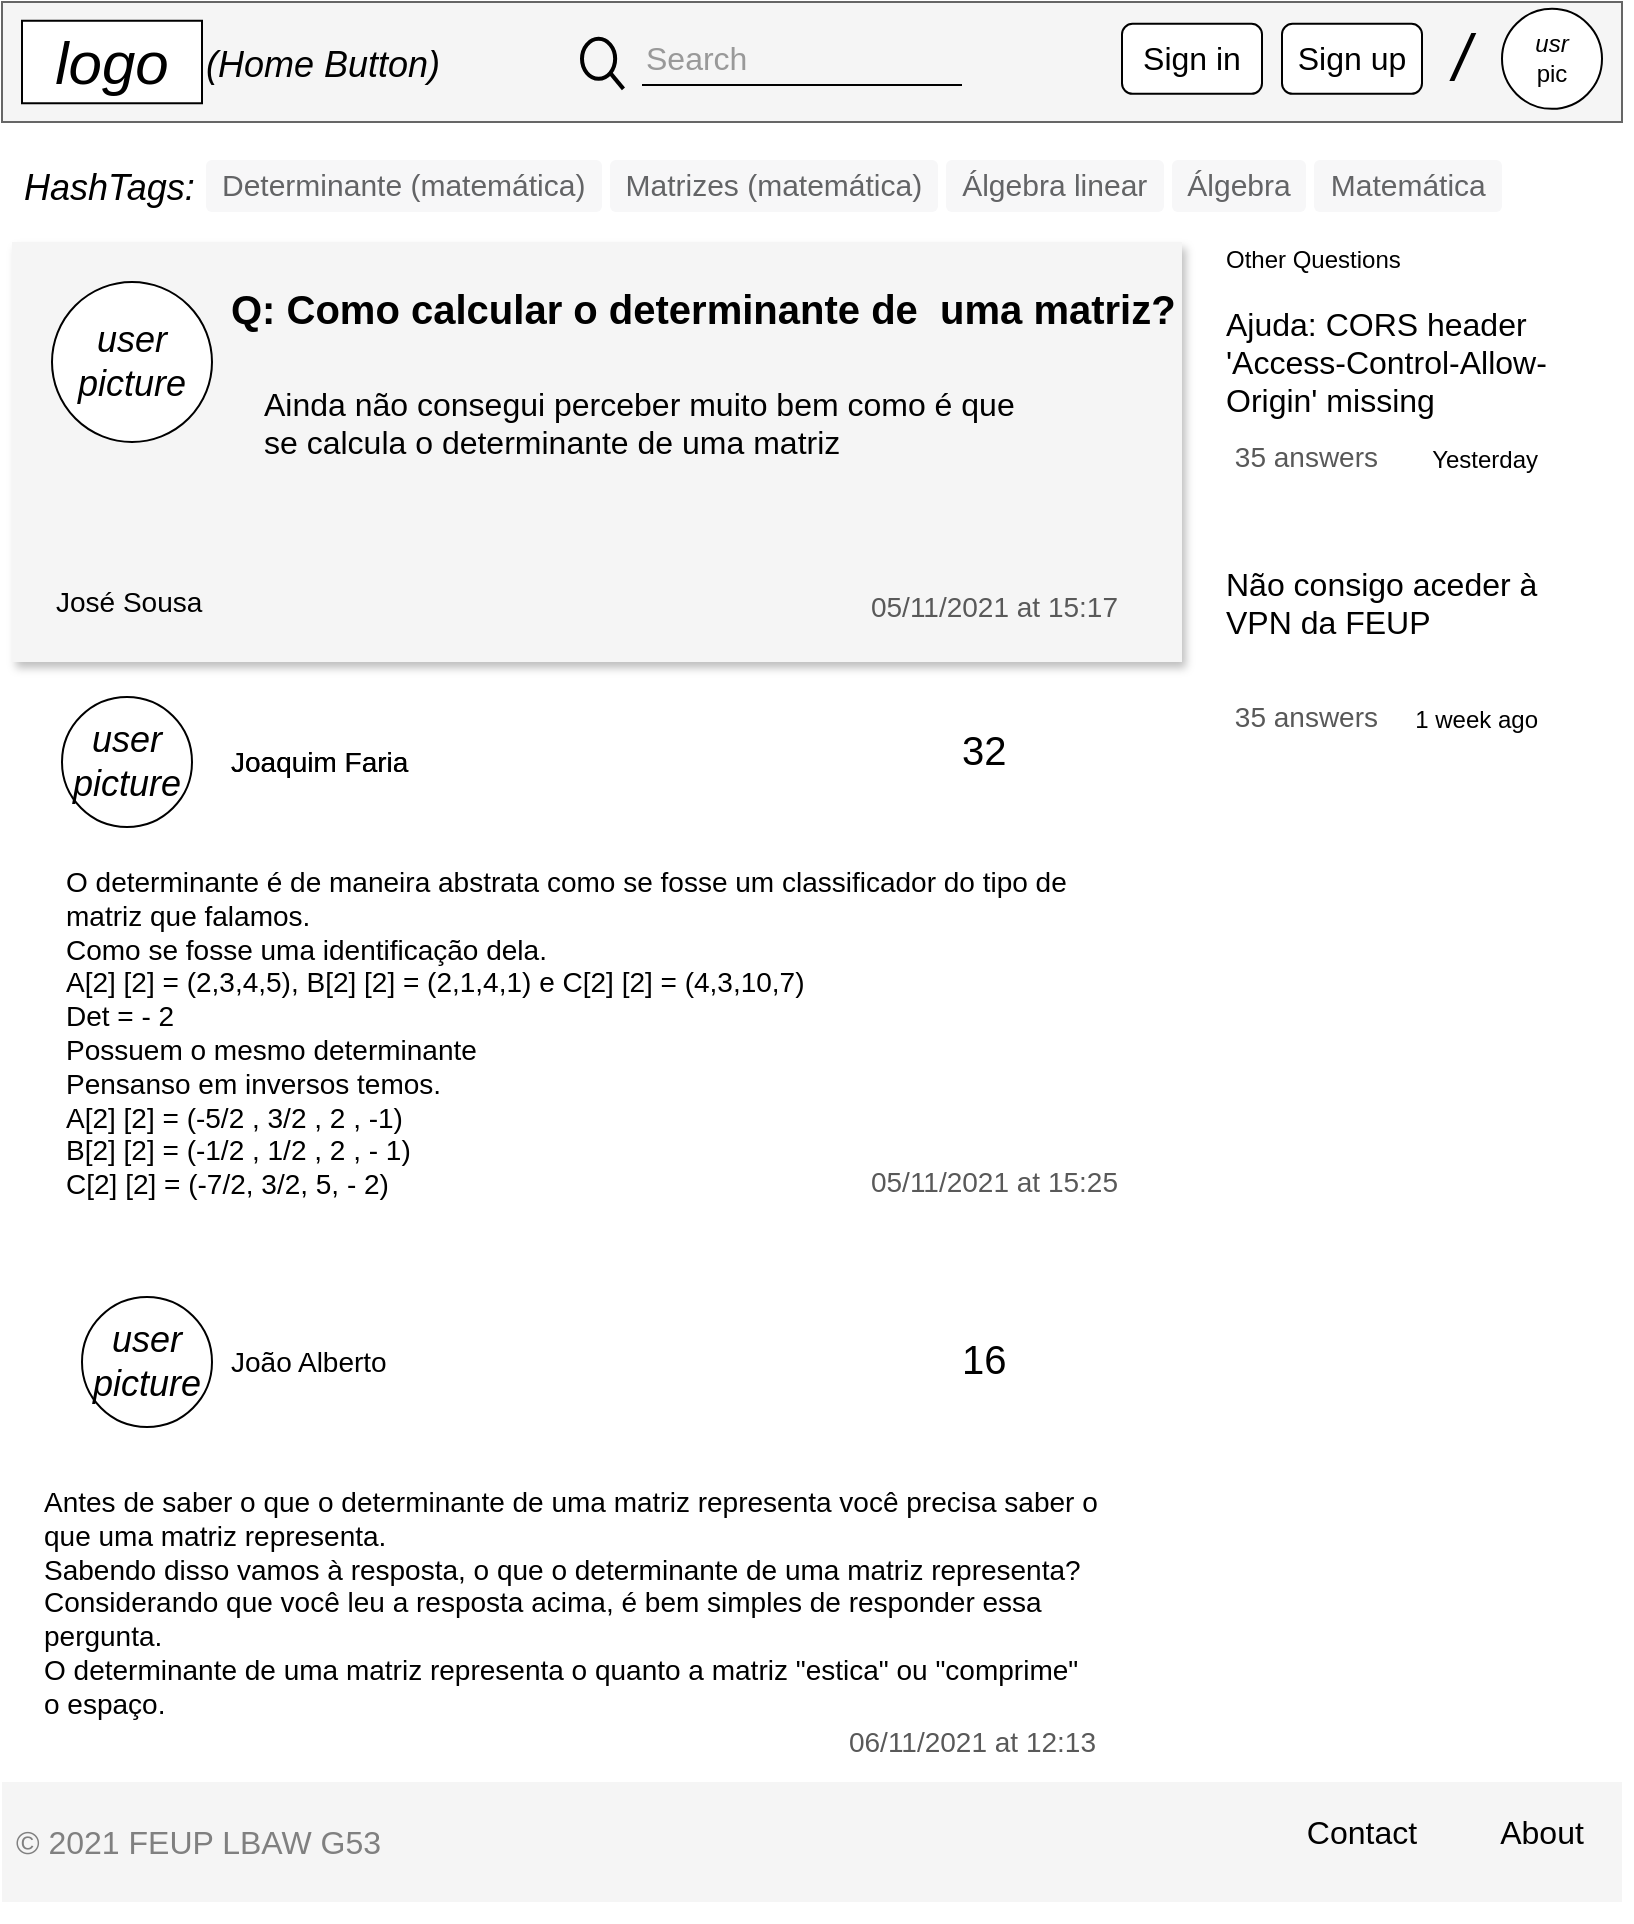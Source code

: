 <mxfile version="15.7.0" type="device"><diagram name="Page-1" id="f1b7ffb7-ca1e-a977-7cf5-a751b3c06c05"><mxGraphModel dx="1662" dy="786" grid="0" gridSize="10" guides="1" tooltips="1" connect="1" arrows="1" fold="1" page="1" pageScale="1" pageWidth="826" pageHeight="1169" background="none" math="0" shadow="0"><root><mxCell id="0"/><mxCell id="1" parent="0"/><mxCell id="74OcZK6TfX2gLUZ4TUWi-153" value="" style="rounded=0;whiteSpace=wrap;html=1;shadow=0;sketch=0;fontSize=20;fontColor=#333333;strokeColor=none;strokeWidth=4;fillColor=#f5f5f5;gradientDirection=north;" parent="1" vertex="1"><mxGeometry x="10" y="910" width="810" height="60" as="geometry"/></mxCell><mxCell id="74OcZK6TfX2gLUZ4TUWi-122" value="&lt;div class=&quot;q-flex qu-flexWrap--wrap qu-alignItems--center&quot; style=&quot;align-items: center ; color: rgb(40 , 40 , 41) ; font-size: 15px ; font-style: normal ; font-weight: 400 ; letter-spacing: normal ; text-indent: 0px ; text-transform: none ; word-spacing: 0px ; background-color: rgb(255 , 255 , 255) ; box-sizing: border-box ; display: flex&quot;&gt;&lt;div class=&quot;q-box qu-mr--tiny&quot; style=&quot;margin-right: 4px ; box-sizing: border-box&quot;&gt;&lt;a class=&quot;q-box qu-cursor--pointer qu-hover--textDecoration--none Link___StyledBox-t2xg9c-0 KlcoI&quot; href=&quot;https://pt.quora.com/topic/Determinante-matem%C3%A1tica&quot; target=&quot;_top&quot; style=&quot;background-color: transparent ; text-decoration: none ; color: rgb(25 , 95 , 170) ; cursor: pointer ; box-sizing: border-box ; border-radius: inherit&quot;&gt;&lt;div class=&quot;q-inlineFlex qu-py--tiny qu-px--small qu-color--gray qu-bg--gray_ultralight qu-borderRadius--small qu-whiteSpace--nowrap qu-alignItems--center qu-hover--color--blue&quot; style=&quot;padding: 4px 8px ; background-color: rgb(247 , 247 , 248) ; color: rgb(99 , 100 , 102) ; align-items: center ; border-radius: 3px ; box-sizing: border-box ; display: inline-flex&quot;&gt;&lt;div class=&quot;q-text qu-dynamicFontSize--small&quot; style=&quot;box-sizing: border-box&quot;&gt;&lt;span class=&quot;q-text&quot; style=&quot;box-sizing: border-box ; word-break: break-word&quot;&gt;&lt;span&gt;Determinante (matemática)&lt;/span&gt;&lt;/span&gt;&lt;/div&gt;&lt;/div&gt;&lt;/a&gt;&lt;/div&gt;&lt;div class=&quot;q-box qu-mr--tiny&quot; style=&quot;margin-right: 4px ; box-sizing: border-box&quot;&gt;&lt;a class=&quot;q-box qu-cursor--pointer qu-hover--textDecoration--none Link___StyledBox-t2xg9c-0 KlcoI&quot; href=&quot;https://pt.quora.com/topic/Matrizes-matem%C3%A1tica&quot; target=&quot;_top&quot; style=&quot;background-color: transparent ; text-decoration: none ; color: rgb(25 , 95 , 170) ; cursor: pointer ; box-sizing: border-box ; border-radius: inherit&quot;&gt;&lt;div class=&quot;q-inlineFlex qu-py--tiny qu-px--small qu-color--gray qu-bg--gray_ultralight qu-borderRadius--small qu-whiteSpace--nowrap qu-alignItems--center qu-hover--color--blue&quot; style=&quot;padding: 4px 8px ; background-color: rgb(247 , 247 , 248) ; color: rgb(99 , 100 , 102) ; align-items: center ; border-radius: 3px ; box-sizing: border-box ; display: inline-flex&quot;&gt;&lt;div class=&quot;q-text qu-dynamicFontSize--small&quot; style=&quot;box-sizing: border-box&quot;&gt;&lt;span class=&quot;q-text&quot; style=&quot;box-sizing: border-box ; word-break: break-word&quot;&gt;&lt;span&gt;Matrizes (matemática)&lt;/span&gt;&lt;/span&gt;&lt;/div&gt;&lt;/div&gt;&lt;/a&gt;&lt;/div&gt;&lt;div class=&quot;q-box qu-mr--tiny&quot; style=&quot;margin-right: 4px ; box-sizing: border-box&quot;&gt;&lt;a class=&quot;q-box qu-cursor--pointer qu-hover--textDecoration--none Link___StyledBox-t2xg9c-0 KlcoI&quot; href=&quot;https://pt.quora.com/topic/%C3%81lgebra-linear&quot; target=&quot;_top&quot; style=&quot;background-color: transparent ; text-decoration: none ; color: rgb(25 , 95 , 170) ; cursor: pointer ; box-sizing: border-box ; border-radius: inherit&quot;&gt;&lt;div class=&quot;q-inlineFlex qu-py--tiny qu-px--small qu-color--gray qu-bg--gray_ultralight qu-borderRadius--small qu-whiteSpace--nowrap qu-alignItems--center qu-hover--color--blue&quot; style=&quot;padding: 4px 8px ; background-color: rgb(247 , 247 , 248) ; color: rgb(99 , 100 , 102) ; align-items: center ; border-radius: 3px ; box-sizing: border-box ; display: inline-flex&quot;&gt;&lt;div class=&quot;q-text qu-dynamicFontSize--small&quot; style=&quot;box-sizing: border-box&quot;&gt;&lt;span class=&quot;q-text&quot; style=&quot;box-sizing: border-box ; word-break: break-word&quot;&gt;&lt;span&gt;Álgebra linear&lt;/span&gt;&lt;/span&gt;&lt;/div&gt;&lt;/div&gt;&lt;/a&gt;&lt;/div&gt;&lt;div class=&quot;q-box qu-mr--tiny&quot; style=&quot;margin-right: 4px ; box-sizing: border-box&quot;&gt;&lt;div class=&quot;q-inlineFlex qu-py--tiny qu-px--small qu-color--gray qu-bg--gray_ultralight qu-borderRadius--small qu-whiteSpace--nowrap qu-alignItems--center qu-hover--color--blue&quot; style=&quot;background-color: rgb(247 , 247 , 248) ; text-decoration: none ; color: rgb(99 , 100 , 102) ; cursor: pointer ; box-sizing: border-box ; border-radius: 3px ; padding: 4px 8px ; align-items: center ; display: inline-flex&quot;&gt;&lt;div class=&quot;q-text qu-dynamicFontSize--small&quot; style=&quot;box-sizing: border-box&quot;&gt;Álgebra&lt;/div&gt;&lt;/div&gt;&lt;/div&gt;&lt;div class=&quot;q-box qu-mr--tiny&quot; style=&quot;margin-right: 4px ; box-sizing: border-box&quot;&gt;&lt;a class=&quot;q-box qu-cursor--pointer qu-hover--textDecoration--none Link___StyledBox-t2xg9c-0 KlcoI&quot; href=&quot;https://pt.quora.com/topic/Matem%C3%A1tica&quot; target=&quot;_top&quot; style=&quot;background-color: transparent ; text-decoration: none ; color: rgb(25 , 95 , 170) ; cursor: pointer ; box-sizing: border-box ; border-radius: inherit&quot;&gt;&lt;div class=&quot;q-inlineFlex qu-py--tiny qu-px--small qu-color--gray qu-bg--gray_ultralight qu-borderRadius--small qu-whiteSpace--nowrap qu-alignItems--center qu-hover--color--blue&quot; style=&quot;padding: 4px 8px ; background-color: rgb(247 , 247 , 248) ; color: rgb(99 , 100 , 102) ; align-items: center ; border-radius: 3px ; box-sizing: border-box ; display: inline-flex&quot;&gt;&lt;div class=&quot;q-text qu-dynamicFontSize--small&quot; style=&quot;box-sizing: border-box&quot;&gt;&lt;span class=&quot;q-text&quot; style=&quot;box-sizing: border-box ; word-break: break-word&quot;&gt;&lt;span&gt;Matemática&lt;/span&gt;&lt;/span&gt;&lt;/div&gt;&lt;/div&gt;&lt;/a&gt;&lt;/div&gt;&lt;div class=&quot;q-box&quot; style=&quot;box-sizing: border-box&quot;&gt;&lt;div class=&quot;q-box qu-display--inline-block&quot; style=&quot;display: inline-block ; box-sizing: border-box&quot;&gt;&lt;div class=&quot;q-relative&quot; style=&quot;box-sizing: border-box ; position: relative&quot;&gt;&lt;button class=&quot;q-click-wrapper ClickWrapper___StyledClickWrapperBox-zoqi4f-0 bIwtPb base___StyledClickWrapper-lx6eke-1 laIUvT   qu-active--bg--darken qu-active--textDecoration--none qu-borderRadius--pill qu-alignItems--center qu-justifyContent--center qu-whiteSpace--nowrap qu-userSelect--none qu-display--inline-flex qu-tapHighlight--white qu-textAlign--center qu-cursor--pointer qu-hover--bg--darken qu-hover--textDecoration--none&quot; tabindex=&quot;0&quot; style=&quot;font: inherit ; margin: 0px ; overflow: visible ; text-transform: none ; appearance: none ; color: inherit ; background-color: transparent ; cursor: pointer ; display: inline-flex ; align-items: center ; justify-content: center ; text-align: center ; border-radius: 1000px ; outline: none ; box-sizing: border-box ; padding: 0px 5px ; transition-duration: 60ms ; transition-timing-function: ease-out ; height: 30px ; min-width: 30px ; position: relative ; border-width: 0px&quot;&gt;&lt;div class=&quot;q-flex qu-alignItems--center qu-justifyContent--center&quot; style=&quot;align-items: center ; justify-content: center ; box-sizing: border-box ; display: flex ; max-width: 100% ; transition-duration: 60ms ; transition-timing-function: ease-in-out&quot;&gt;&lt;div class=&quot;q-box qu-display--inline-flex&quot; style=&quot;display: inline-flex ; box-sizing: border-box ; transition: 0ms cubic-bezier(0.23 , 0.19 , 0.1 , 1.34) 0ms&quot;&gt;&lt;span class=&quot;q-inlineBlock&quot; style=&quot;box-sizing: border-box ; display: inline-block ; width: 20px ; height: 20px ; line-height: 20px&quot;&gt;&lt;span class=&quot;CssComponent__CssInlineComponent-sc-1oskqb9-1 Icon___StyledCssInlineComponent-sc-11tmcw7-0 clfUDQ&quot; style=&quot;display: inline-flex ; align-items: center ; justify-content: center ; width: 20px ; height: 20px ; vertical-align: top&quot;&gt;&lt;/span&gt;&lt;/span&gt;&lt;/div&gt;&lt;/div&gt;&lt;/button&gt;&lt;/div&gt;&lt;/div&gt;&lt;/div&gt;&lt;/div&gt;&lt;div class=&quot;q-text qu-dynamicFontSize--xlarge qu-bold qu-color--gray_dark_dim qu-passColorToLinks qu-lineHeight--regular&quot; style=&quot;color: rgb(40 , 40 , 41) ; line-height: 1.4 ; font-weight: bold ; font-style: normal ; letter-spacing: normal ; text-indent: 0px ; text-transform: none ; word-spacing: 0px ; background-color: rgb(255 , 255 , 255) ; box-sizing: border-box ; word-break: break-word&quot;&gt;&lt;span class=&quot;CssComponent__CssInlineComponent-sc-1oskqb9-1 UserSelectableText___StyledCssInlineComponent-lsmoq4-0 kghFzc&quot;&gt;&lt;span class=&quot;CssComponent__CssInlineComponent-sc-1oskqb9-1 TitleText___StyledCssInlineComponent-sc-1hpb63h-0 jPnwvF&quot;&gt;&lt;div class=&quot;q-flex qu-flexDirection--row&quot; style=&quot;flex-direction: row ; box-sizing: border-box ; display: flex&quot;&gt;&lt;div class=&quot;q-inline qu-flexWrap--wrap&quot; style=&quot;box-sizing: border-box ; display: inline ; max-width: 100%&quot;&gt;&lt;br class=&quot;Apple-interchange-newline&quot;&gt;&lt;br&gt;&lt;br&gt;&lt;/div&gt;&lt;/div&gt;&lt;/span&gt;&lt;/span&gt;&lt;/div&gt;" style="text;whiteSpace=wrap;html=1;fontSize=16;" parent="1" vertex="1"><mxGeometry x="110" y="90" width="715" height="40" as="geometry"/></mxCell><mxCell id="14" value="" style="verticalLabelPosition=bottom;verticalAlign=top;strokeWidth=1;shape=mxgraph.mockup.graphics.iconGrid;strokeColor=none;gridSize=1,1;" parent="1" vertex="1"><mxGeometry x="610" y="140" width="200" height="410" as="geometry"/></mxCell><mxCell id="13" value="" style="verticalLabelPosition=bottom;verticalAlign=top;strokeWidth=4;shape=mxgraph.mockup.graphics.iconGrid;gridSize=1,1;gradientDirection=north;fillColor=#f5f5f5;fontColor=#333333;strokeColor=none;shadow=1;sketch=0;" parent="1" vertex="1"><mxGeometry x="15" y="140" width="585" height="210" as="geometry"/></mxCell><mxCell id="8" value="Q: Como calcular o determinante de  uma matriz?" style="text;spacingTop=-5;fontSize=20;fontStyle=1" parent="1" vertex="1"><mxGeometry x="122.5" y="160" width="475" height="50" as="geometry"/></mxCell><mxCell id="9" value="Ainda não consegui perceber muito bem como é que se calcula o determinante de uma matriz" style="text;spacingTop=-5;whiteSpace=wrap;align=left;fontSize=16;" parent="1" vertex="1"><mxGeometry x="139" y="210" width="390" height="90" as="geometry"/></mxCell><mxCell id="10" value="Other Questions" style="text;spacingTop=-5;" parent="1" vertex="1"><mxGeometry x="620" y="140" width="30" height="20" as="geometry"/></mxCell><mxCell id="16" value="Yesterday" style="text;spacingTop=-5;fontStyle=0;align=right" parent="1" vertex="1"><mxGeometry x="750" y="240" width="30" height="20" as="geometry"/></mxCell><mxCell id="19" value="1 week ago" style="text;spacingTop=-5;fontStyle=0;align=right" parent="1" vertex="1"><mxGeometry x="750" y="370" width="30" height="20" as="geometry"/></mxCell><mxCell id="27" value="" style="verticalLabelPosition=bottom;verticalAlign=top;strokeWidth=1;shape=mxgraph.mockup.graphics.iconGrid;strokeColor=none;gridSize=1,1;" parent="1" vertex="1"><mxGeometry x="15" y="360" width="570" height="290" as="geometry"/></mxCell><mxCell id="29" value="O determinante é de maneira abstrata como se fosse um classificador do tipo de matriz que falamos.&#10;Como se fosse uma identificação dela.&#10;A[2] [2] = (2,3,4,5), B[2] [2] = (2,1,4,1) e C[2] [2] = (4,3,10,7)&#10;Det = - 2&#10;Possuem o mesmo determinante&#10;Pensanso em inversos temos.&#10;A[2] [2] = (-5/2 , 3/2 , 2 , -1)&#10;B[2] [2] = (-1/2 , 1/2 , 2 , - 1)&#10;C[2] [2] = (-7/2, 3/2, 5, - 2)&#10;" style="text;spacingTop=-5;whiteSpace=wrap;align=left;fontSize=14;" parent="1" vertex="1"><mxGeometry x="40" y="450" width="530" height="210" as="geometry"/></mxCell><mxCell id="47" value="José Sousa" style="text;spacingTop=-5;fontSize=14;" parent="1" vertex="1"><mxGeometry x="35" y="310.0" width="210" height="20" as="geometry"/></mxCell><mxCell id="74OcZK6TfX2gLUZ4TUWi-61" value="&lt;i&gt;user&lt;br&gt;picture&lt;/i&gt;" style="ellipse;whiteSpace=wrap;html=1;aspect=fixed;rounded=1;glass=0;fontSize=18;fontColor=default;strokeColor=default;fillColor=default;align=center;verticalAlign=middle;" parent="1" vertex="1"><mxGeometry x="35" y="160" width="80" height="80" as="geometry"/></mxCell><mxCell id="74OcZK6TfX2gLUZ4TUWi-109" value="" style="rounded=0;whiteSpace=wrap;html=1;strokeColor=#666666;fillColor=#f5f5f5;align=left;fontColor=#333333;" parent="1" vertex="1"><mxGeometry x="10" y="20" width="810" height="60" as="geometry"/></mxCell><mxCell id="74OcZK6TfX2gLUZ4TUWi-110" value="&lt;font style=&quot;font-size: 30px&quot;&gt;&lt;i&gt;logo&lt;/i&gt;&lt;/font&gt;" style="rounded=0;whiteSpace=wrap;html=1;align=center;fillColor=default;strokeColor=default;fontColor=default;" parent="1" vertex="1"><mxGeometry x="20" y="29.38" width="90" height="41.25" as="geometry"/></mxCell><mxCell id="74OcZK6TfX2gLUZ4TUWi-111" value="&lt;span style=&quot;line-height: 1 ; font-size: 12px&quot;&gt;&lt;i&gt;usr&lt;br&gt;&lt;/i&gt;pic&lt;br style=&quot;font-size: 12px&quot;&gt;&lt;/span&gt;" style="ellipse;whiteSpace=wrap;html=1;aspect=fixed;fontSize=12;fontColor=default;strokeColor=default;fillColor=default;align=center;verticalAlign=middle;" parent="1" vertex="1"><mxGeometry x="760" y="23.43" width="50" height="50" as="geometry"/></mxCell><mxCell id="74OcZK6TfX2gLUZ4TUWi-112" value="&lt;font style=&quot;font-size: 32px&quot;&gt;/&lt;/font&gt;" style="text;html=1;strokeColor=none;fillColor=none;align=center;verticalAlign=middle;whiteSpace=wrap;rounded=0;fontStyle=2" parent="1" vertex="1"><mxGeometry x="730" y="33.43" width="20" height="30" as="geometry"/></mxCell><mxCell id="74OcZK6TfX2gLUZ4TUWi-113" value="&lt;font style=&quot;font-size: 16px&quot;&gt;Sign in&lt;/font&gt;" style="rounded=1;whiteSpace=wrap;html=1;fontSize=16;verticalAlign=middle;" parent="1" vertex="1"><mxGeometry x="570" y="30.93" width="70" height="35" as="geometry"/></mxCell><mxCell id="74OcZK6TfX2gLUZ4TUWi-114" value="&lt;font style=&quot;font-size: 16px;&quot;&gt;Sign up&lt;/font&gt;" style="rounded=1;whiteSpace=wrap;html=1;fontSize=16;verticalAlign=middle;" parent="1" vertex="1"><mxGeometry x="650" y="30.93" width="70" height="35" as="geometry"/></mxCell><mxCell id="74OcZK6TfX2gLUZ4TUWi-115" value="" style="html=1;verticalLabelPosition=bottom;align=center;labelBackgroundColor=#ffffff;verticalAlign=top;strokeWidth=2;strokeColor=#000000;shadow=0;dashed=0;shape=mxgraph.ios7.icons.looking_glass;rounded=1;fontSize=16;fillColor=none;" parent="1" vertex="1"><mxGeometry x="300" y="38.43" width="20.72" height="25" as="geometry"/></mxCell><mxCell id="74OcZK6TfX2gLUZ4TUWi-116" value="" style="line;strokeWidth=1;html=1;rounded=1;fontSize=16;fillColor=none;align=left;verticalAlign=top;" parent="1" vertex="1"><mxGeometry x="330" y="56.56" width="160" height="10" as="geometry"/></mxCell><mxCell id="74OcZK6TfX2gLUZ4TUWi-117" value="Search" style="text;html=1;strokeColor=none;fillColor=none;align=left;verticalAlign=middle;whiteSpace=wrap;rounded=0;fontSize=16;fontColor=#999999;" parent="1" vertex="1"><mxGeometry x="330" y="33.43" width="60" height="30" as="geometry"/></mxCell><mxCell id="74OcZK6TfX2gLUZ4TUWi-125" value="&lt;i&gt;user&lt;br&gt;picture&lt;/i&gt;" style="ellipse;whiteSpace=wrap;html=1;aspect=fixed;rounded=1;glass=0;fontSize=18;fontColor=default;strokeColor=default;fillColor=default;align=center;verticalAlign=middle;" parent="1" vertex="1"><mxGeometry x="40" y="367.5" width="65" height="65" as="geometry"/></mxCell><mxCell id="74OcZK6TfX2gLUZ4TUWi-126" value="" style="shape=image;html=1;verticalAlign=top;verticalLabelPosition=bottom;labelBackgroundColor=#ffffff;imageAspect=0;aspect=fixed;image=https://cdn2.iconfinder.com/data/icons/3_Minicons-Free-_Pack/44/ThumbsDown.png;shadow=1;sketch=0;fontSize=14;strokeColor=default;strokeWidth=4;fillColor=default;gradientColor=none;gradientDirection=north;rotation=15;" parent="1" vertex="1"><mxGeometry x="520" y="380.5" width="39" height="39" as="geometry"/></mxCell><mxCell id="74OcZK6TfX2gLUZ4TUWi-127" value="" style="shape=image;html=1;verticalAlign=top;verticalLabelPosition=bottom;labelBackgroundColor=#ffffff;imageAspect=0;aspect=fixed;image=https://cdn2.iconfinder.com/data/icons/3_Minicons-Free-_Pack/44/ThumbsDown.png;shadow=1;sketch=0;fontSize=14;strokeColor=default;strokeWidth=4;fillColor=default;gradientColor=none;gradientDirection=north;rotation=-170;imageBackground=none;imageBorder=none;" parent="1" vertex="1"><mxGeometry x="440" y="380.5" width="39" height="39" as="geometry"/></mxCell><mxCell id="74OcZK6TfX2gLUZ4TUWi-128" value="Joaquim Faria" style="text;spacingTop=-5;fontSize=14;" parent="1" vertex="1"><mxGeometry x="122.5" y="390.0" width="210" height="20" as="geometry"/></mxCell><mxCell id="74OcZK6TfX2gLUZ4TUWi-130" value="Joaquim Faria" style="text;spacingTop=-5;fontSize=14;" parent="1" vertex="1"><mxGeometry x="122.5" y="390.0" width="210" height="20" as="geometry"/></mxCell><mxCell id="74OcZK6TfX2gLUZ4TUWi-131" value="" style="verticalLabelPosition=bottom;verticalAlign=top;strokeWidth=1;shape=mxgraph.mockup.graphics.iconGrid;strokeColor=none;gridSize=1,1;" parent="1" vertex="1"><mxGeometry x="15" y="660" width="570" height="250" as="geometry"/></mxCell><mxCell id="74OcZK6TfX2gLUZ4TUWi-132" value="" style="shape=image;html=1;verticalAlign=top;verticalLabelPosition=bottom;labelBackgroundColor=#ffffff;imageAspect=0;aspect=fixed;image=https://cdn2.iconfinder.com/data/icons/3_Minicons-Free-_Pack/44/ThumbsDown.png;shadow=1;sketch=0;fontSize=14;strokeColor=default;strokeWidth=4;fillColor=default;gradientColor=none;gradientDirection=north;rotation=15;" parent="1" vertex="1"><mxGeometry x="520" y="680.5" width="39" height="39" as="geometry"/></mxCell><mxCell id="74OcZK6TfX2gLUZ4TUWi-133" value="" style="shape=image;html=1;verticalAlign=top;verticalLabelPosition=bottom;labelBackgroundColor=#ffffff;imageAspect=0;aspect=fixed;image=https://cdn2.iconfinder.com/data/icons/3_Minicons-Free-_Pack/44/ThumbsDown.png;shadow=1;sketch=0;fontSize=14;strokeColor=default;strokeWidth=4;fillColor=default;gradientColor=none;gradientDirection=north;rotation=-170;imageBackground=none;imageBorder=none;" parent="1" vertex="1"><mxGeometry x="440" y="680.5" width="39" height="39" as="geometry"/></mxCell><mxCell id="74OcZK6TfX2gLUZ4TUWi-135" value="João Alberto" style="text;spacingTop=-5;fontSize=14;" parent="1" vertex="1"><mxGeometry x="122.5" y="690.0" width="210" height="20" as="geometry"/></mxCell><mxCell id="74OcZK6TfX2gLUZ4TUWi-136" value="&lt;i&gt;user&lt;br&gt;picture&lt;/i&gt;" style="ellipse;whiteSpace=wrap;html=1;aspect=fixed;rounded=1;glass=0;fontSize=18;fontColor=default;strokeColor=default;fillColor=default;align=center;verticalAlign=middle;" parent="1" vertex="1"><mxGeometry x="50" y="667.5" width="65" height="65" as="geometry"/></mxCell><mxCell id="74OcZK6TfX2gLUZ4TUWi-137" value="Antes de saber o que o determinante de uma matriz representa você precisa saber o que uma matriz representa. &#10;Sabendo disso vamos à resposta, o que o determinante de uma matriz representa?&#10;Considerando que você leu a resposta acima, é bem simples de responder essa pergunta.&#10;O determinante de uma matriz representa o quanto a matriz &quot;estica&quot; ou &quot;comprime&quot; o espaço." style="text;spacingTop=-5;whiteSpace=wrap;align=left;fontSize=14;" parent="1" vertex="1"><mxGeometry x="29" y="760" width="530" height="220" as="geometry"/></mxCell><mxCell id="74OcZK6TfX2gLUZ4TUWi-139" value="Ajuda: CORS header 'Access-Control-Allow-Origin' missing&#10;" style="text;spacingTop=-5;whiteSpace=wrap;align=left;fontSize=16;fontColor=#000000;" parent="1" vertex="1"><mxGeometry x="620" y="170" width="170" height="140" as="geometry"/></mxCell><mxCell id="74OcZK6TfX2gLUZ4TUWi-140" value="35 answers" style="text;spacingTop=-5;fontStyle=0;align=right;fontColor=#595959;fontSize=14;" parent="1" vertex="1"><mxGeometry x="660" y="237.5" width="40" height="15" as="geometry"/></mxCell><mxCell id="74OcZK6TfX2gLUZ4TUWi-142" value="Não consigo aceder à VPN da FEUP" style="text;spacingTop=-5;whiteSpace=wrap;align=left;fontSize=16;fontColor=#000000;" parent="1" vertex="1"><mxGeometry x="620" y="300" width="170" height="140" as="geometry"/></mxCell><mxCell id="74OcZK6TfX2gLUZ4TUWi-143" value="35 answers" style="text;spacingTop=-5;fontStyle=0;align=right;fontColor=#595959;fontSize=14;" parent="1" vertex="1"><mxGeometry x="660" y="367.5" width="40" height="15" as="geometry"/></mxCell><mxCell id="74OcZK6TfX2gLUZ4TUWi-144" value="HashTags:" style="text;spacingTop=-5;fontSize=18;fontStyle=2" parent="1" vertex="1"><mxGeometry x="19" y="100" width="120" height="20" as="geometry"/></mxCell><mxCell id="74OcZK6TfX2gLUZ4TUWi-147" value="32" style="text;spacingTop=-5;fontSize=20;" parent="1" vertex="1"><mxGeometry x="488" y="380.5" width="41" height="30" as="geometry"/></mxCell><mxCell id="74OcZK6TfX2gLUZ4TUWi-148" value="16" style="text;spacingTop=-5;fontSize=20;" parent="1" vertex="1"><mxGeometry x="488" y="685" width="41" height="30" as="geometry"/></mxCell><mxCell id="74OcZK6TfX2gLUZ4TUWi-149" value="About" style="text;html=1;strokeColor=none;fillColor=none;align=center;verticalAlign=middle;whiteSpace=wrap;rounded=0;fontSize=16;fontColor=#000000;" parent="1" vertex="1"><mxGeometry x="750" y="920" width="60" height="30" as="geometry"/></mxCell><mxCell id="74OcZK6TfX2gLUZ4TUWi-150" value="Contact" style="text;html=1;strokeColor=none;fillColor=none;align=center;verticalAlign=middle;whiteSpace=wrap;rounded=0;fontSize=16;fontColor=#000000;" parent="1" vertex="1"><mxGeometry x="660" y="920" width="60" height="30" as="geometry"/></mxCell><mxCell id="74OcZK6TfX2gLUZ4TUWi-151" value="© 2021 FEUP LBAW G53" style="text;html=1;strokeColor=none;fillColor=none;align=left;verticalAlign=middle;whiteSpace=wrap;rounded=0;fontSize=16;fontColor=#808080;" parent="1" vertex="1"><mxGeometry x="15" y="925" width="190" height="30" as="geometry"/></mxCell><mxCell id="74OcZK6TfX2gLUZ4TUWi-154" value="05/11/2021 at 15:17" style="text;spacingTop=-5;fontStyle=0;align=right;fontColor=#595959;fontSize=14;" parent="1" vertex="1"><mxGeometry x="428" y="312.5" width="142" height="15" as="geometry"/></mxCell><mxCell id="74OcZK6TfX2gLUZ4TUWi-155" value="05/11/2021 at 15:25" style="text;spacingTop=-5;fontStyle=0;align=right;fontColor=#595959;fontSize=14;" parent="1" vertex="1"><mxGeometry x="428" y="600" width="142" height="15" as="geometry"/></mxCell><mxCell id="74OcZK6TfX2gLUZ4TUWi-156" value="06/11/2021 at 12:13" style="text;spacingTop=-5;fontStyle=0;align=right;fontColor=#595959;fontSize=14;" parent="1" vertex="1"><mxGeometry x="417" y="880" width="142" height="15" as="geometry"/></mxCell><mxCell id="BshS_Yw79OS-ZxEZ7oNL-47" value="(Home Button)" style="text;spacingTop=-5;fontSize=18;fontStyle=2" vertex="1" parent="1"><mxGeometry x="110" y="38.43" width="120" height="20" as="geometry"/></mxCell></root></mxGraphModel></diagram></mxfile>